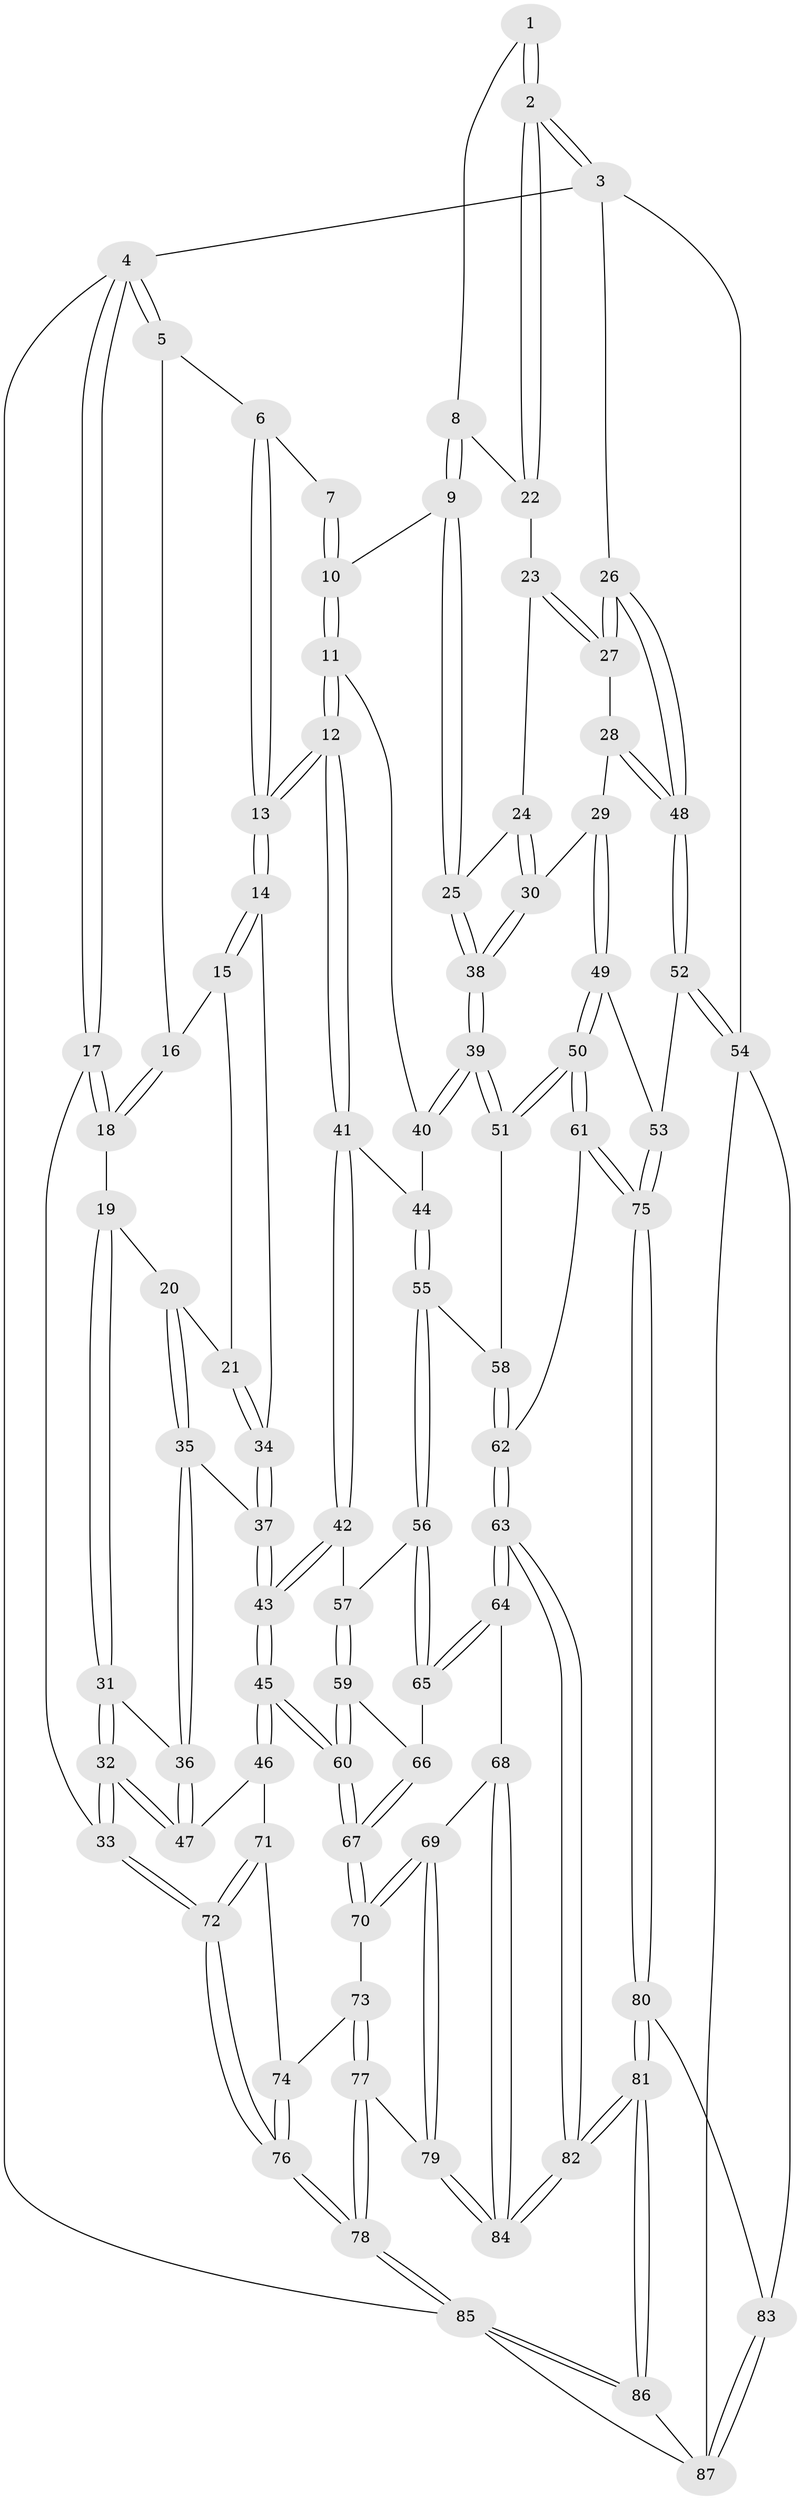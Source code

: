 // coarse degree distribution, {3: 0.13333333333333333, 7: 0.016666666666666666, 6: 0.1, 4: 0.4666666666666667, 5: 0.2833333333333333}
// Generated by graph-tools (version 1.1) at 2025/24/03/03/25 07:24:39]
// undirected, 87 vertices, 214 edges
graph export_dot {
graph [start="1"]
  node [color=gray90,style=filled];
  1 [pos="+0.5168577723767718+0"];
  2 [pos="+1+0"];
  3 [pos="+1+0"];
  4 [pos="+0+0"];
  5 [pos="+0.308075793011505+0"];
  6 [pos="+0.34958525672364255+0"];
  7 [pos="+0.36077675470019077+0"];
  8 [pos="+0.609440282920106+0.12998143258270686"];
  9 [pos="+0.6033303933360216+0.19111055068252672"];
  10 [pos="+0.4840116711915846+0.21093876695806535"];
  11 [pos="+0.4648683957894301+0.233018500936217"];
  12 [pos="+0.4060123574752684+0.2834322333646257"];
  13 [pos="+0.3870780683900603+0.2677358071624758"];
  14 [pos="+0.35239673030585483+0.25005495318172216"];
  15 [pos="+0.29678736331913785+0.13784949712948197"];
  16 [pos="+0.2976099463218593+0"];
  17 [pos="+0+0.13108101804554387"];
  18 [pos="+0.09838591902162222+0.139225787952521"];
  19 [pos="+0.1017595822712842+0.14758983248355848"];
  20 [pos="+0.1914215643640794+0.21923945589565458"];
  21 [pos="+0.21780839826455103+0.22504584365136673"];
  22 [pos="+0.8690878496228153+0.06082335917378519"];
  23 [pos="+0.8574157939947563+0.08312110249223258"];
  24 [pos="+0.7426423784390812+0.19940887276377325"];
  25 [pos="+0.6460734141277891+0.234545549352526"];
  26 [pos="+1+0"];
  27 [pos="+0.8522824107708551+0.31334788660661217"];
  28 [pos="+0.8515222884477426+0.31831676472028025"];
  29 [pos="+0.834349711847096+0.3248756806199259"];
  30 [pos="+0.8004084150368495+0.3069407083742678"];
  31 [pos="+0.08652714938116947+0.22289640715855105"];
  32 [pos="+0+0.4060597842269834"];
  33 [pos="+0+0.46585899694176425"];
  34 [pos="+0.2529365272120483+0.2506165790213068"];
  35 [pos="+0.16858764518763597+0.3279721084505088"];
  36 [pos="+0.12997672082392228+0.35359951112871396"];
  37 [pos="+0.24011519909070292+0.33375471829673903"];
  38 [pos="+0.6493700244271661+0.31688476434784346"];
  39 [pos="+0.6392960204939282+0.34990011614073535"];
  40 [pos="+0.5794410682798407+0.3270439478902389"];
  41 [pos="+0.405790478853922+0.31021066863540403"];
  42 [pos="+0.32246950206387553+0.3723278298013763"];
  43 [pos="+0.28964841726488866+0.39193010954365776"];
  44 [pos="+0.407294204824897+0.3120596766874258"];
  45 [pos="+0.2548097970678825+0.46845585050041966"];
  46 [pos="+0.19076167834216945+0.4586472932581199"];
  47 [pos="+0.1186639456363464+0.3757695218616202"];
  48 [pos="+1+0.42533496526004677"];
  49 [pos="+0.760690635905556+0.4656366405077777"];
  50 [pos="+0.7161038972008692+0.47915613811642965"];
  51 [pos="+0.638369882181849+0.3863920428168828"];
  52 [pos="+1+0.478731913452469"];
  53 [pos="+0.9017102680408716+0.5043139657523092"];
  54 [pos="+1+0.7437523850934741"];
  55 [pos="+0.4778199537874899+0.4279367411581433"];
  56 [pos="+0.47673861491576824+0.4306940232820135"];
  57 [pos="+0.3813322113181672+0.4527104122604187"];
  58 [pos="+0.5377461973379491+0.4197941412776149"];
  59 [pos="+0.33777698447639365+0.48354328099071997"];
  60 [pos="+0.2817964330439496+0.5156005462406418"];
  61 [pos="+0.6731206722773578+0.607085961352505"];
  62 [pos="+0.6076863006757183+0.6211189491400497"];
  63 [pos="+0.5585379512633728+0.6375495658822805"];
  64 [pos="+0.47847636720044456+0.5988801312520908"];
  65 [pos="+0.471750672571804+0.4620187329046433"];
  66 [pos="+0.44211787595805635+0.47260324084147937"];
  67 [pos="+0.28989186811926804+0.5417965753596076"];
  68 [pos="+0.3491857060936442+0.6282276527972668"];
  69 [pos="+0.30913160281078894+0.6120953835732189"];
  70 [pos="+0.30184620090417785+0.6067411101715469"];
  71 [pos="+0.14240186504794103+0.5004306545190657"];
  72 [pos="+0+0.46954275990843775"];
  73 [pos="+0.20354107471198996+0.6389033828061452"];
  74 [pos="+0.12333900190296092+0.6068562161542083"];
  75 [pos="+0.7820939534662322+0.7183099937380975"];
  76 [pos="+0+0.6728247195303392"];
  77 [pos="+0.1366958707986268+0.8217139766164646"];
  78 [pos="+0+1"];
  79 [pos="+0.24150937755585306+0.8202910056902181"];
  80 [pos="+0.8140434053679816+0.7747208722772546"];
  81 [pos="+0.5202287867862903+1"];
  82 [pos="+0.4934026337397201+0.9744146687424516"];
  83 [pos="+0.9426861998992969+0.8005471040037142"];
  84 [pos="+0.40701038261321565+0.8833282726001548"];
  85 [pos="+0+1"];
  86 [pos="+0.517491004914575+1"];
  87 [pos="+0.7952325882757638+1"];
  1 -- 2;
  1 -- 2;
  1 -- 8;
  2 -- 3;
  2 -- 3;
  2 -- 22;
  2 -- 22;
  3 -- 4;
  3 -- 26;
  3 -- 54;
  4 -- 5;
  4 -- 5;
  4 -- 17;
  4 -- 17;
  4 -- 85;
  5 -- 6;
  5 -- 16;
  6 -- 7;
  6 -- 13;
  6 -- 13;
  7 -- 10;
  7 -- 10;
  8 -- 9;
  8 -- 9;
  8 -- 22;
  9 -- 10;
  9 -- 25;
  9 -- 25;
  10 -- 11;
  10 -- 11;
  11 -- 12;
  11 -- 12;
  11 -- 40;
  12 -- 13;
  12 -- 13;
  12 -- 41;
  12 -- 41;
  13 -- 14;
  13 -- 14;
  14 -- 15;
  14 -- 15;
  14 -- 34;
  15 -- 16;
  15 -- 21;
  16 -- 18;
  16 -- 18;
  17 -- 18;
  17 -- 18;
  17 -- 33;
  18 -- 19;
  19 -- 20;
  19 -- 31;
  19 -- 31;
  20 -- 21;
  20 -- 35;
  20 -- 35;
  21 -- 34;
  21 -- 34;
  22 -- 23;
  23 -- 24;
  23 -- 27;
  23 -- 27;
  24 -- 25;
  24 -- 30;
  24 -- 30;
  25 -- 38;
  25 -- 38;
  26 -- 27;
  26 -- 27;
  26 -- 48;
  26 -- 48;
  27 -- 28;
  28 -- 29;
  28 -- 48;
  28 -- 48;
  29 -- 30;
  29 -- 49;
  29 -- 49;
  30 -- 38;
  30 -- 38;
  31 -- 32;
  31 -- 32;
  31 -- 36;
  32 -- 33;
  32 -- 33;
  32 -- 47;
  32 -- 47;
  33 -- 72;
  33 -- 72;
  34 -- 37;
  34 -- 37;
  35 -- 36;
  35 -- 36;
  35 -- 37;
  36 -- 47;
  36 -- 47;
  37 -- 43;
  37 -- 43;
  38 -- 39;
  38 -- 39;
  39 -- 40;
  39 -- 40;
  39 -- 51;
  39 -- 51;
  40 -- 44;
  41 -- 42;
  41 -- 42;
  41 -- 44;
  42 -- 43;
  42 -- 43;
  42 -- 57;
  43 -- 45;
  43 -- 45;
  44 -- 55;
  44 -- 55;
  45 -- 46;
  45 -- 46;
  45 -- 60;
  45 -- 60;
  46 -- 47;
  46 -- 71;
  48 -- 52;
  48 -- 52;
  49 -- 50;
  49 -- 50;
  49 -- 53;
  50 -- 51;
  50 -- 51;
  50 -- 61;
  50 -- 61;
  51 -- 58;
  52 -- 53;
  52 -- 54;
  52 -- 54;
  53 -- 75;
  53 -- 75;
  54 -- 83;
  54 -- 87;
  55 -- 56;
  55 -- 56;
  55 -- 58;
  56 -- 57;
  56 -- 65;
  56 -- 65;
  57 -- 59;
  57 -- 59;
  58 -- 62;
  58 -- 62;
  59 -- 60;
  59 -- 60;
  59 -- 66;
  60 -- 67;
  60 -- 67;
  61 -- 62;
  61 -- 75;
  61 -- 75;
  62 -- 63;
  62 -- 63;
  63 -- 64;
  63 -- 64;
  63 -- 82;
  63 -- 82;
  64 -- 65;
  64 -- 65;
  64 -- 68;
  65 -- 66;
  66 -- 67;
  66 -- 67;
  67 -- 70;
  67 -- 70;
  68 -- 69;
  68 -- 84;
  68 -- 84;
  69 -- 70;
  69 -- 70;
  69 -- 79;
  69 -- 79;
  70 -- 73;
  71 -- 72;
  71 -- 72;
  71 -- 74;
  72 -- 76;
  72 -- 76;
  73 -- 74;
  73 -- 77;
  73 -- 77;
  74 -- 76;
  74 -- 76;
  75 -- 80;
  75 -- 80;
  76 -- 78;
  76 -- 78;
  77 -- 78;
  77 -- 78;
  77 -- 79;
  78 -- 85;
  78 -- 85;
  79 -- 84;
  79 -- 84;
  80 -- 81;
  80 -- 81;
  80 -- 83;
  81 -- 82;
  81 -- 82;
  81 -- 86;
  81 -- 86;
  82 -- 84;
  82 -- 84;
  83 -- 87;
  83 -- 87;
  85 -- 86;
  85 -- 86;
  85 -- 87;
  86 -- 87;
}
